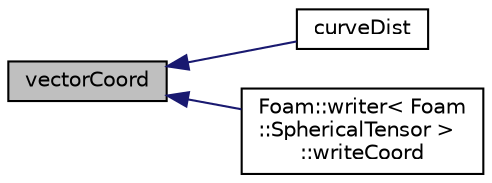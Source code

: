 digraph "vectorCoord"
{
  bgcolor="transparent";
  edge [fontname="Helvetica",fontsize="10",labelfontname="Helvetica",labelfontsize="10"];
  node [fontname="Helvetica",fontsize="10",shape=record];
  rankdir="LR";
  Node203 [label="vectorCoord",height=0.2,width=0.4,color="black", fillcolor="grey75", style="filled", fontcolor="black"];
  Node203 -> Node204 [dir="back",color="midnightblue",fontsize="10",style="solid",fontname="Helvetica"];
  Node204 [label="curveDist",height=0.2,width=0.4,color="black",URL="$a22609.html#ad509879467b346fff142751c948e243f",tooltip="Cumulative distance. "];
  Node203 -> Node205 [dir="back",color="midnightblue",fontsize="10",style="solid",fontname="Helvetica"];
  Node205 [label="Foam::writer\< Foam\l::SphericalTensor \>\l::writeCoord",height=0.2,width=0.4,color="black",URL="$a22641.html#abd9a0cfafd67aa71d798173ce0ce02f6"];
}
